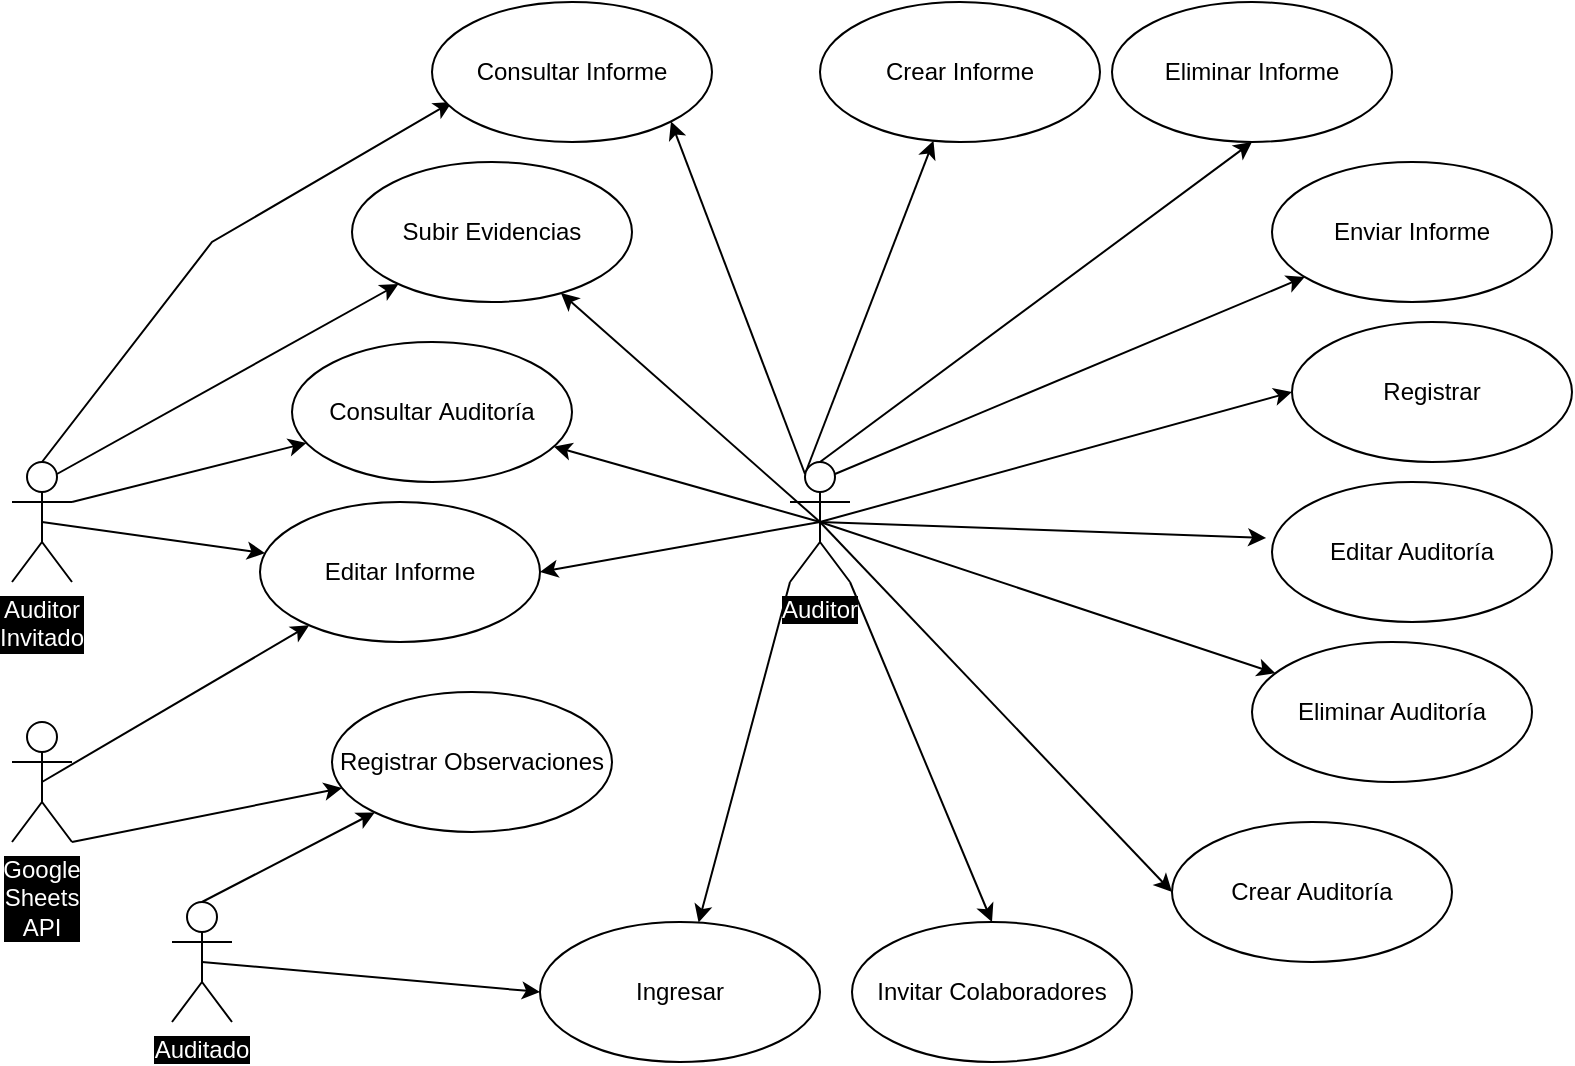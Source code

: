 <mxfile version="13.1.3">
    <diagram id="6hGFLwfOUW9BJ-s0fimq" name="Casos de Uso">
        <mxGraphModel dx="1274" dy="518" grid="1" gridSize="10" guides="1" tooltips="1" connect="1" arrows="1" fold="1" page="1" pageScale="1" pageWidth="827" pageHeight="1169" math="0" shadow="0">
            <root>
                <object label="" Name="User" id="0">
                    <mxCell/>
                </object>
                <mxCell id="1" parent="0"/>
                <mxCell id="7" style="rounded=0;orthogonalLoop=1;jettySize=auto;html=1;fontColor=#FFFFFF;exitX=0.5;exitY=0;exitDx=0;exitDy=0;exitPerimeter=0;entryX=0.5;entryY=1;entryDx=0;entryDy=0;" parent="1" source="3" target="48" edge="1">
                    <mxGeometry relative="1" as="geometry">
                        <mxPoint x="380" y="155" as="sourcePoint"/>
                        <mxPoint x="293" y="95" as="targetPoint"/>
                    </mxGeometry>
                </mxCell>
                <mxCell id="27" style="edgeStyle=none;rounded=0;orthogonalLoop=1;jettySize=auto;html=1;exitX=0.5;exitY=0.5;exitDx=0;exitDy=0;exitPerimeter=0;entryX=0;entryY=0.5;entryDx=0;entryDy=0;" edge="1" parent="1" source="3" target="10">
                    <mxGeometry relative="1" as="geometry"/>
                </mxCell>
                <mxCell id="28" style="edgeStyle=none;rounded=0;orthogonalLoop=1;jettySize=auto;html=1;exitX=0;exitY=1;exitDx=0;exitDy=0;exitPerimeter=0;" edge="1" parent="1" source="3" target="11">
                    <mxGeometry relative="1" as="geometry"/>
                </mxCell>
                <mxCell id="31" style="edgeStyle=none;rounded=0;orthogonalLoop=1;jettySize=auto;html=1;exitX=0.5;exitY=0.5;exitDx=0;exitDy=0;exitPerimeter=0;" edge="1" parent="1" source="3" target="30">
                    <mxGeometry relative="1" as="geometry"/>
                </mxCell>
                <mxCell id="48yMdPq9M-tCxibsdi4N-33" style="edgeStyle=none;rounded=0;orthogonalLoop=1;jettySize=auto;html=1;exitX=0.75;exitY=0.1;exitDx=0;exitDy=0;exitPerimeter=0;" edge="1" parent="1" source="3" target="48yMdPq9M-tCxibsdi4N-32">
                    <mxGeometry relative="1" as="geometry"/>
                </mxCell>
                <mxCell id="35" style="edgeStyle=none;rounded=0;orthogonalLoop=1;jettySize=auto;html=1;exitX=1;exitY=1;exitDx=0;exitDy=0;exitPerimeter=0;entryX=0.5;entryY=0;entryDx=0;entryDy=0;" edge="1" parent="1" source="3" target="34">
                    <mxGeometry relative="1" as="geometry">
                        <mxPoint x="450" y="468" as="targetPoint"/>
                    </mxGeometry>
                </mxCell>
                <mxCell id="41" style="edgeStyle=none;rounded=0;orthogonalLoop=1;jettySize=auto;html=1;exitX=0.5;exitY=0.5;exitDx=0;exitDy=0;exitPerimeter=0;entryX=0;entryY=0.5;entryDx=0;entryDy=0;" edge="1" parent="1" source="3" target="36">
                    <mxGeometry relative="1" as="geometry"/>
                </mxCell>
                <mxCell id="49" style="rounded=0;orthogonalLoop=1;jettySize=auto;html=1;exitX=0.5;exitY=0.5;exitDx=0;exitDy=0;exitPerimeter=0;entryX=-0.021;entryY=0.4;entryDx=0;entryDy=0;entryPerimeter=0;" edge="1" parent="1" source="3" target="45">
                    <mxGeometry relative="1" as="geometry"/>
                </mxCell>
                <mxCell id="50" style="edgeStyle=none;rounded=0;orthogonalLoop=1;jettySize=auto;html=1;exitX=0.5;exitY=0.5;exitDx=0;exitDy=0;exitPerimeter=0;" edge="1" parent="1" source="3" target="47">
                    <mxGeometry relative="1" as="geometry"/>
                </mxCell>
                <mxCell id="51" style="edgeStyle=none;rounded=0;orthogonalLoop=1;jettySize=auto;html=1;exitX=0.5;exitY=0.5;exitDx=0;exitDy=0;exitPerimeter=0;" edge="1" parent="1" source="3" target="46">
                    <mxGeometry relative="1" as="geometry"/>
                </mxCell>
                <mxCell id="57" style="edgeStyle=none;rounded=0;orthogonalLoop=1;jettySize=auto;html=1;exitX=0.25;exitY=0.1;exitDx=0;exitDy=0;exitPerimeter=0;" edge="1" parent="1" source="3" target="55">
                    <mxGeometry relative="1" as="geometry"/>
                </mxCell>
                <mxCell id="58" style="edgeStyle=none;rounded=0;orthogonalLoop=1;jettySize=auto;html=1;exitX=0.25;exitY=0.1;exitDx=0;exitDy=0;exitPerimeter=0;entryX=1;entryY=1;entryDx=0;entryDy=0;" edge="1" parent="1" source="3" target="54">
                    <mxGeometry relative="1" as="geometry"/>
                </mxCell>
                <mxCell id="61" style="edgeStyle=none;rounded=0;orthogonalLoop=1;jettySize=auto;html=1;exitX=0.5;exitY=0.5;exitDx=0;exitDy=0;exitPerimeter=0;entryX=1;entryY=0.5;entryDx=0;entryDy=0;" edge="1" parent="1" source="3" target="56">
                    <mxGeometry relative="1" as="geometry"/>
                </mxCell>
                <mxCell id="3" value="Auditor" style="shape=umlActor;verticalLabelPosition=bottom;labelBackgroundColor=#000000;verticalAlign=top;html=1;whiteSpace=wrap;fontColor=#FFFFFF;" parent="1" vertex="1">
                    <mxGeometry x="399" y="230" width="30" height="60" as="geometry"/>
                </mxCell>
                <mxCell id="10" value="Registrar" style="ellipse;whiteSpace=wrap;html=1;" parent="1" vertex="1">
                    <mxGeometry x="650" y="160" width="140" height="70" as="geometry"/>
                </mxCell>
                <mxCell id="11" value="Ingresar" style="ellipse;whiteSpace=wrap;html=1;" vertex="1" parent="1">
                    <mxGeometry x="274" y="460" width="140" height="70" as="geometry"/>
                </mxCell>
                <mxCell id="12" value="Registrar Observaciones" style="ellipse;whiteSpace=wrap;html=1;" vertex="1" parent="1">
                    <mxGeometry x="170" y="345" width="140" height="70" as="geometry"/>
                </mxCell>
                <mxCell id="26" style="edgeStyle=none;rounded=0;orthogonalLoop=1;jettySize=auto;html=1;exitX=0.5;exitY=0;exitDx=0;exitDy=0;exitPerimeter=0;" edge="1" parent="1" source="17" target="12">
                    <mxGeometry relative="1" as="geometry"/>
                </mxCell>
                <mxCell id="29" style="edgeStyle=none;rounded=0;orthogonalLoop=1;jettySize=auto;html=1;exitX=0.5;exitY=0.5;exitDx=0;exitDy=0;exitPerimeter=0;entryX=0;entryY=0.5;entryDx=0;entryDy=0;entryPerimeter=0;" edge="1" parent="1" source="17" target="11">
                    <mxGeometry relative="1" as="geometry"/>
                </mxCell>
                <mxCell id="17" value="Auditado" style="shape=umlActor;verticalLabelPosition=bottom;labelBackgroundColor=#000000;verticalAlign=top;html=1;whiteSpace=wrap;fontColor=#FFFFFF;" vertex="1" parent="1">
                    <mxGeometry x="90" y="450" width="30" height="60" as="geometry"/>
                </mxCell>
                <mxCell id="62" style="edgeStyle=none;rounded=0;orthogonalLoop=1;jettySize=auto;html=1;exitX=0.5;exitY=0.5;exitDx=0;exitDy=0;exitPerimeter=0;" edge="1" parent="1" source="18" target="56">
                    <mxGeometry relative="1" as="geometry"/>
                </mxCell>
                <mxCell id="63" style="edgeStyle=none;rounded=0;orthogonalLoop=1;jettySize=auto;html=1;exitX=1;exitY=1;exitDx=0;exitDy=0;exitPerimeter=0;" edge="1" parent="1" source="18" target="12">
                    <mxGeometry relative="1" as="geometry"/>
                </mxCell>
                <mxCell id="18" value="Google Sheets API" style="shape=umlActor;verticalLabelPosition=bottom;labelBackgroundColor=#000000;verticalAlign=top;html=1;whiteSpace=wrap;fontColor=#FFFFFF;" vertex="1" parent="1">
                    <mxGeometry x="10" y="360" width="30" height="60" as="geometry"/>
                </mxCell>
                <mxCell id="30" value="Subir Evidencias" style="ellipse;whiteSpace=wrap;html=1;" vertex="1" parent="1">
                    <mxGeometry x="180" y="80" width="140" height="70" as="geometry"/>
                </mxCell>
                <mxCell id="48yMdPq9M-tCxibsdi4N-32" value="Enviar Informe" style="ellipse;whiteSpace=wrap;html=1;" vertex="1" parent="1">
                    <mxGeometry x="640" y="80" width="140" height="70" as="geometry"/>
                </mxCell>
                <mxCell id="34" value="Invitar Colaboradores" style="ellipse;whiteSpace=wrap;html=1;" vertex="1" parent="1">
                    <mxGeometry x="430" y="460" width="140" height="70" as="geometry"/>
                </mxCell>
                <mxCell id="36" value="Crear Auditoría" style="ellipse;whiteSpace=wrap;html=1;" vertex="1" parent="1">
                    <mxGeometry x="590" y="410" width="140" height="70" as="geometry"/>
                </mxCell>
                <mxCell id="59" style="edgeStyle=none;rounded=0;orthogonalLoop=1;jettySize=auto;html=1;exitX=0.5;exitY=0.5;exitDx=0;exitDy=0;exitPerimeter=0;" edge="1" parent="1" source="38" target="56">
                    <mxGeometry relative="1" as="geometry"/>
                </mxCell>
                <mxCell id="60" style="edgeStyle=none;rounded=0;orthogonalLoop=1;jettySize=auto;html=1;exitX=0.75;exitY=0.1;exitDx=0;exitDy=0;exitPerimeter=0;" edge="1" parent="1" source="38" target="30">
                    <mxGeometry relative="1" as="geometry"/>
                </mxCell>
                <mxCell id="64" style="edgeStyle=none;rounded=0;orthogonalLoop=1;jettySize=auto;html=1;entryX=0.071;entryY=0.714;entryDx=0;entryDy=0;entryPerimeter=0;exitX=0.5;exitY=0;exitDx=0;exitDy=0;exitPerimeter=0;" edge="1" parent="1" source="38" target="54">
                    <mxGeometry relative="1" as="geometry">
                        <mxPoint x="40" y="240" as="sourcePoint"/>
                        <Array as="points">
                            <mxPoint x="110" y="120"/>
                        </Array>
                    </mxGeometry>
                </mxCell>
                <mxCell id="65" style="edgeStyle=none;rounded=0;orthogonalLoop=1;jettySize=auto;html=1;exitX=1;exitY=0.333;exitDx=0;exitDy=0;exitPerimeter=0;" edge="1" parent="1" source="38" target="47">
                    <mxGeometry relative="1" as="geometry"/>
                </mxCell>
                <mxCell id="38" value="Auditor Invitado" style="shape=umlActor;verticalLabelPosition=bottom;labelBackgroundColor=#000000;verticalAlign=top;html=1;whiteSpace=wrap;fontColor=#FFFFFF;" vertex="1" parent="1">
                    <mxGeometry x="10" y="230" width="30" height="60" as="geometry"/>
                </mxCell>
                <mxCell id="45" value="Editar Auditoría" style="ellipse;whiteSpace=wrap;html=1;" vertex="1" parent="1">
                    <mxGeometry x="640" y="240" width="140" height="70" as="geometry"/>
                </mxCell>
                <mxCell id="46" value="Eliminar Auditoría" style="ellipse;whiteSpace=wrap;html=1;" vertex="1" parent="1">
                    <mxGeometry x="630" y="320" width="140" height="70" as="geometry"/>
                </mxCell>
                <mxCell id="47" value="Consultar&amp;nbsp;Auditoría" style="ellipse;whiteSpace=wrap;html=1;" vertex="1" parent="1">
                    <mxGeometry x="150" y="170" width="140" height="70" as="geometry"/>
                </mxCell>
                <mxCell id="48" value="Eliminar Informe" style="ellipse;whiteSpace=wrap;html=1;" vertex="1" parent="1">
                    <mxGeometry x="560" width="140" height="70" as="geometry"/>
                </mxCell>
                <mxCell id="53" style="edgeStyle=none;rounded=0;orthogonalLoop=1;jettySize=auto;html=1;exitX=1;exitY=0.5;exitDx=0;exitDy=0;" edge="1" parent="1" source="11" target="11">
                    <mxGeometry relative="1" as="geometry"/>
                </mxCell>
                <mxCell id="54" value="Consultar Informe" style="ellipse;whiteSpace=wrap;html=1;" vertex="1" parent="1">
                    <mxGeometry x="220" width="140" height="70" as="geometry"/>
                </mxCell>
                <mxCell id="55" value="Crear Informe" style="ellipse;whiteSpace=wrap;html=1;" vertex="1" parent="1">
                    <mxGeometry x="414" width="140" height="70" as="geometry"/>
                </mxCell>
                <mxCell id="56" value="Editar Informe" style="ellipse;whiteSpace=wrap;html=1;" vertex="1" parent="1">
                    <mxGeometry x="134" y="250" width="140" height="70" as="geometry"/>
                </mxCell>
            </root>
        </mxGraphModel>
    </diagram>
</mxfile>